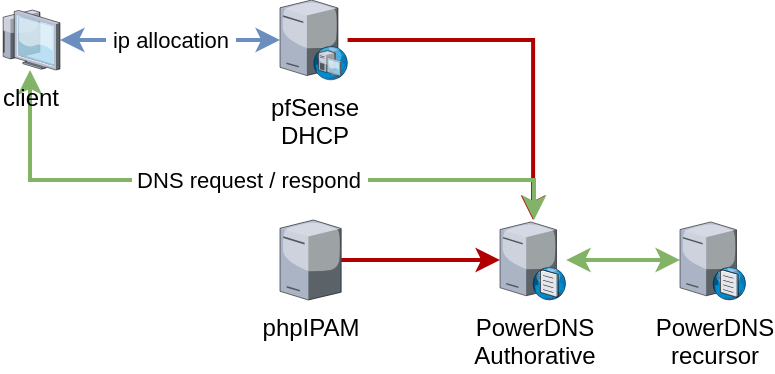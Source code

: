 <mxfile version="20.8.3" type="github">
  <diagram id="bqsTMmaJHcbLhPMaDeDk" name="Strona-1">
    <mxGraphModel dx="819" dy="527" grid="1" gridSize="10" guides="1" tooltips="1" connect="1" arrows="1" fold="1" page="1" pageScale="1" pageWidth="827" pageHeight="1169" math="0" shadow="0">
      <root>
        <mxCell id="0" />
        <mxCell id="1" parent="0" />
        <mxCell id="t2JApc_YLnskTHZPWgqo-6" style="edgeStyle=orthogonalEdgeStyle;rounded=0;orthogonalLoop=1;jettySize=auto;html=1;startArrow=classic;startFill=1;fillColor=#d5e8d4;strokeColor=#82b366;strokeWidth=2;" edge="1" parent="1" source="t2JApc_YLnskTHZPWgqo-1" target="t2JApc_YLnskTHZPWgqo-2">
          <mxGeometry relative="1" as="geometry" />
        </mxCell>
        <mxCell id="t2JApc_YLnskTHZPWgqo-1" value="PowerDNS&lt;br&gt;Authorative" style="verticalLabelPosition=bottom;sketch=0;aspect=fixed;html=1;verticalAlign=top;strokeColor=none;align=center;outlineConnect=0;shape=mxgraph.citrix.dns_server;" vertex="1" parent="1">
          <mxGeometry x="340" y="320" width="33.08" height="40" as="geometry" />
        </mxCell>
        <mxCell id="t2JApc_YLnskTHZPWgqo-2" value="PowerDNS&lt;br&gt;recursor" style="verticalLabelPosition=bottom;sketch=0;aspect=fixed;html=1;verticalAlign=top;strokeColor=none;align=center;outlineConnect=0;shape=mxgraph.citrix.dns_server;" vertex="1" parent="1">
          <mxGeometry x="430" y="320" width="33.08" height="40" as="geometry" />
        </mxCell>
        <mxCell id="t2JApc_YLnskTHZPWgqo-7" style="edgeStyle=orthogonalEdgeStyle;rounded=0;orthogonalLoop=1;jettySize=auto;html=1;fillColor=#e51400;strokeColor=#B20000;strokeWidth=2;" edge="1" parent="1" source="t2JApc_YLnskTHZPWgqo-3" target="t2JApc_YLnskTHZPWgqo-1">
          <mxGeometry relative="1" as="geometry" />
        </mxCell>
        <mxCell id="t2JApc_YLnskTHZPWgqo-3" value="pfSense&lt;br&gt;DHCP" style="verticalLabelPosition=bottom;sketch=0;aspect=fixed;html=1;verticalAlign=top;strokeColor=none;align=center;outlineConnect=0;shape=mxgraph.citrix.dhcp_server;" vertex="1" parent="1">
          <mxGeometry x="230" y="210" width="33.78" height="40" as="geometry" />
        </mxCell>
        <mxCell id="t2JApc_YLnskTHZPWgqo-5" style="edgeStyle=orthogonalEdgeStyle;rounded=0;orthogonalLoop=1;jettySize=auto;html=1;fillColor=#e51400;strokeColor=#B20000;strokeWidth=2;" edge="1" parent="1" source="t2JApc_YLnskTHZPWgqo-4" target="t2JApc_YLnskTHZPWgqo-1">
          <mxGeometry relative="1" as="geometry" />
        </mxCell>
        <mxCell id="t2JApc_YLnskTHZPWgqo-4" value="phpIPAM" style="verticalLabelPosition=bottom;sketch=0;aspect=fixed;html=1;verticalAlign=top;strokeColor=none;align=center;outlineConnect=0;shape=mxgraph.citrix.tower_server;" vertex="1" parent="1">
          <mxGeometry x="230" y="320" width="30.59" height="40" as="geometry" />
        </mxCell>
        <mxCell id="t2JApc_YLnskTHZPWgqo-18" value="&amp;nbsp;ip allocation&amp;nbsp;" style="edgeStyle=orthogonalEdgeStyle;rounded=0;orthogonalLoop=1;jettySize=auto;html=1;startArrow=classic;startFill=1;fillColor=#dae8fc;strokeColor=#6c8ebf;strokeWidth=2;" edge="1" parent="1" source="t2JApc_YLnskTHZPWgqo-17" target="t2JApc_YLnskTHZPWgqo-3">
          <mxGeometry relative="1" as="geometry" />
        </mxCell>
        <mxCell id="t2JApc_YLnskTHZPWgqo-19" value="&amp;nbsp;DNS request / respond&amp;nbsp;" style="edgeStyle=orthogonalEdgeStyle;rounded=0;orthogonalLoop=1;jettySize=auto;html=1;startArrow=classic;startFill=1;fillColor=#d5e8d4;strokeColor=#82b366;strokeWidth=2;" edge="1" parent="1" source="t2JApc_YLnskTHZPWgqo-17" target="t2JApc_YLnskTHZPWgqo-1">
          <mxGeometry relative="1" as="geometry">
            <mxPoint x="400" y="300" as="targetPoint" />
            <Array as="points">
              <mxPoint x="105" y="300" />
              <mxPoint x="357" y="300" />
            </Array>
          </mxGeometry>
        </mxCell>
        <mxCell id="t2JApc_YLnskTHZPWgqo-17" value="client" style="verticalLabelPosition=bottom;sketch=0;aspect=fixed;html=1;verticalAlign=top;strokeColor=none;align=center;outlineConnect=0;shape=mxgraph.citrix.thin_client;" vertex="1" parent="1">
          <mxGeometry x="90" y="215" width="30" height="30" as="geometry" />
        </mxCell>
      </root>
    </mxGraphModel>
  </diagram>
</mxfile>

